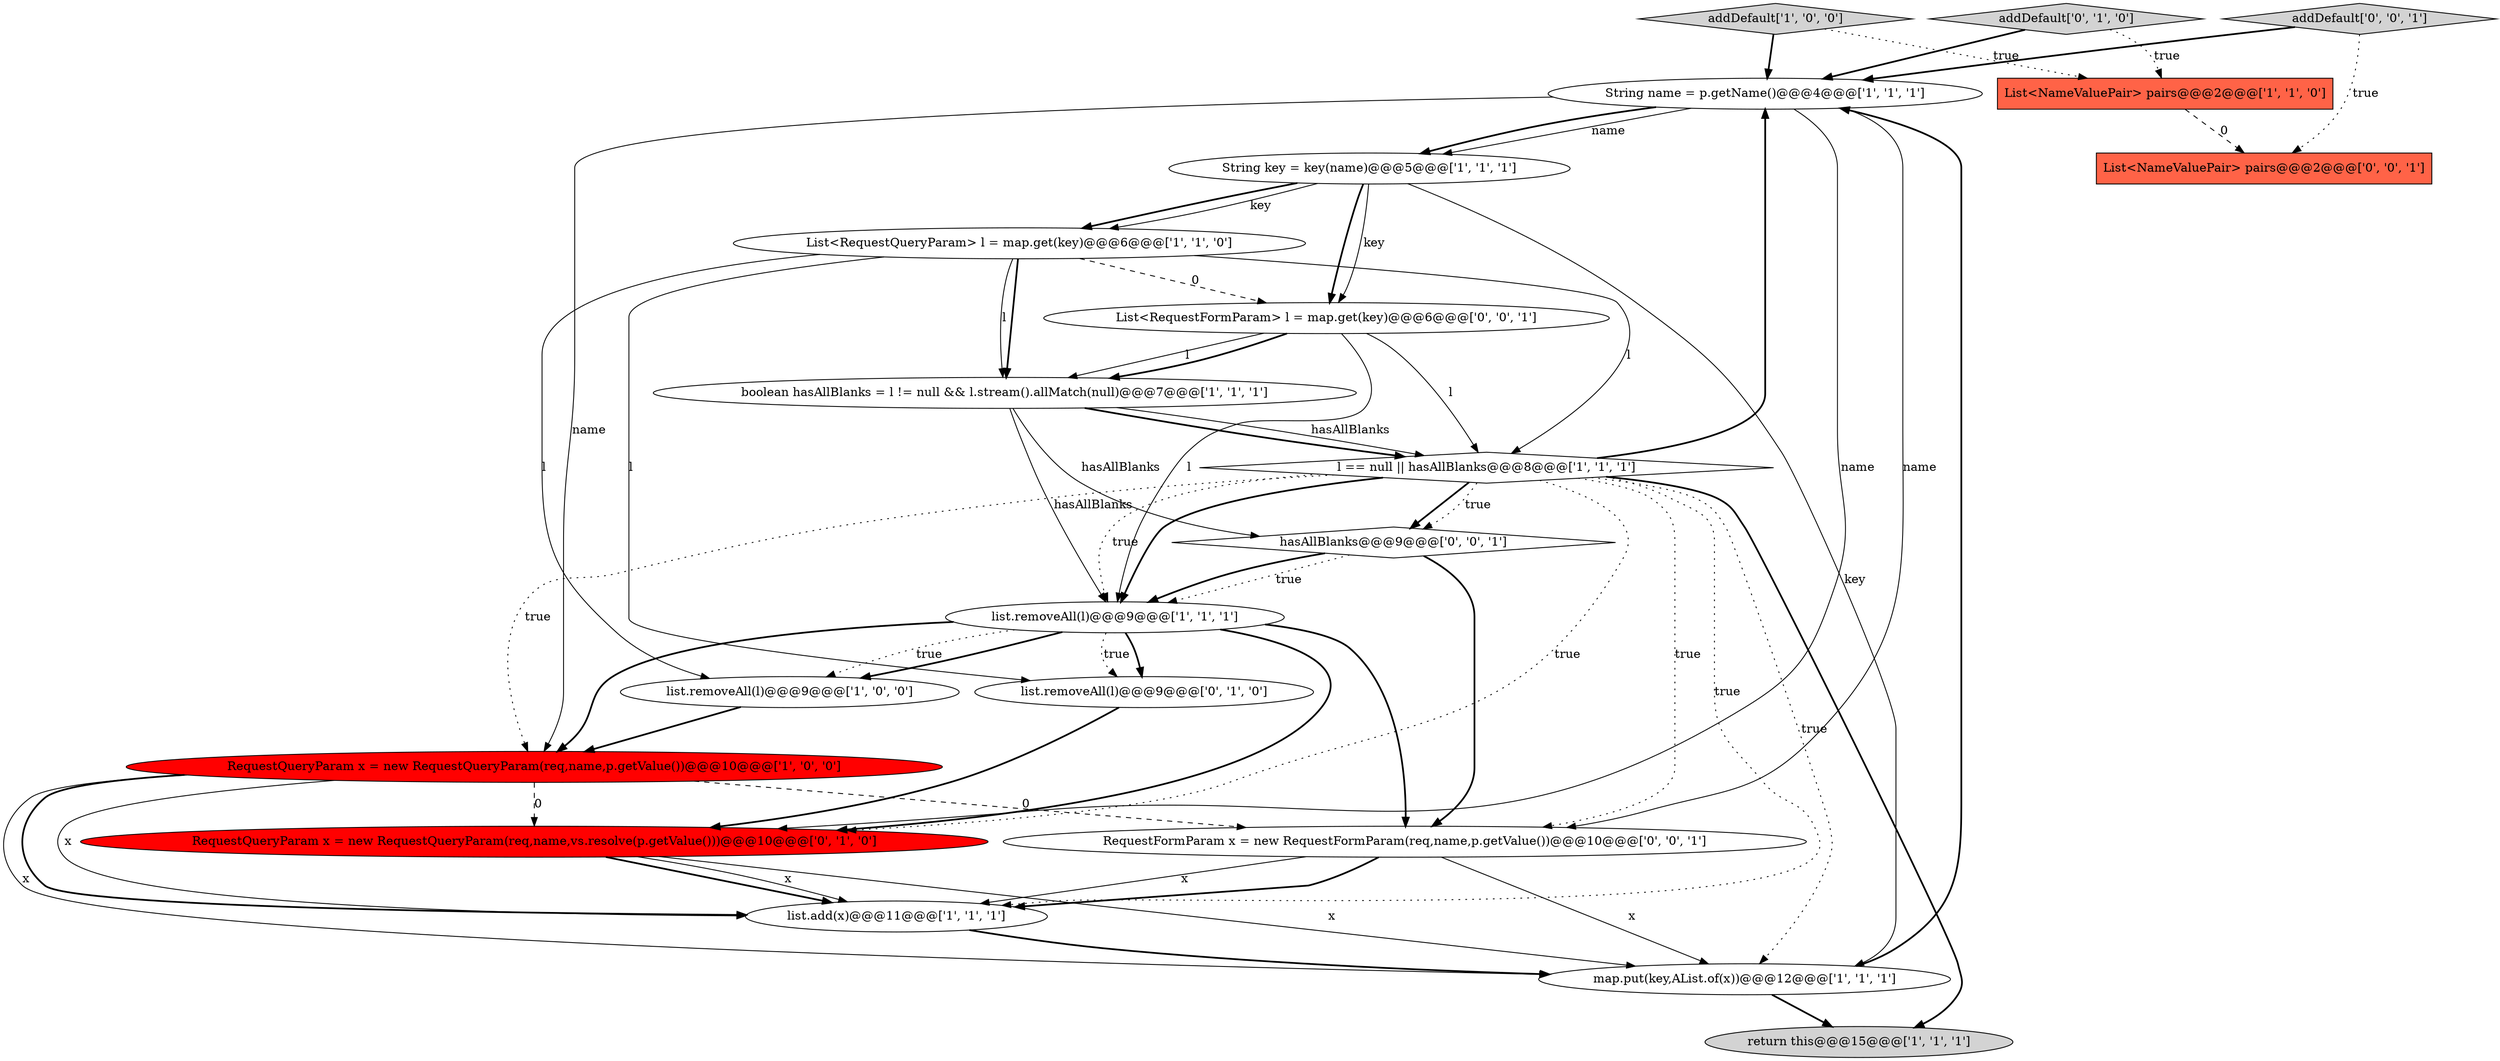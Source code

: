 digraph {
11 [style = filled, label = "String name = p.getName()@@@4@@@['1', '1', '1']", fillcolor = white, shape = ellipse image = "AAA0AAABBB1BBB"];
13 [style = filled, label = "addDefault['0', '1', '0']", fillcolor = lightgray, shape = diamond image = "AAA0AAABBB2BBB"];
16 [style = filled, label = "hasAllBlanks@@@9@@@['0', '0', '1']", fillcolor = white, shape = diamond image = "AAA0AAABBB3BBB"];
15 [style = filled, label = "list.removeAll(l)@@@9@@@['0', '1', '0']", fillcolor = white, shape = ellipse image = "AAA0AAABBB2BBB"];
14 [style = filled, label = "RequestQueryParam x = new RequestQueryParam(req,name,vs.resolve(p.getValue()))@@@10@@@['0', '1', '0']", fillcolor = red, shape = ellipse image = "AAA1AAABBB2BBB"];
18 [style = filled, label = "RequestFormParam x = new RequestFormParam(req,name,p.getValue())@@@10@@@['0', '0', '1']", fillcolor = white, shape = ellipse image = "AAA0AAABBB3BBB"];
10 [style = filled, label = "list.add(x)@@@11@@@['1', '1', '1']", fillcolor = white, shape = ellipse image = "AAA0AAABBB1BBB"];
2 [style = filled, label = "return this@@@15@@@['1', '1', '1']", fillcolor = lightgray, shape = ellipse image = "AAA0AAABBB1BBB"];
3 [style = filled, label = "RequestQueryParam x = new RequestQueryParam(req,name,p.getValue())@@@10@@@['1', '0', '0']", fillcolor = red, shape = ellipse image = "AAA1AAABBB1BBB"];
9 [style = filled, label = "addDefault['1', '0', '0']", fillcolor = lightgray, shape = diamond image = "AAA0AAABBB1BBB"];
6 [style = filled, label = "String key = key(name)@@@5@@@['1', '1', '1']", fillcolor = white, shape = ellipse image = "AAA0AAABBB1BBB"];
12 [style = filled, label = "list.removeAll(l)@@@9@@@['1', '1', '1']", fillcolor = white, shape = ellipse image = "AAA0AAABBB1BBB"];
0 [style = filled, label = "List<NameValuePair> pairs@@@2@@@['1', '1', '0']", fillcolor = tomato, shape = box image = "AAA0AAABBB1BBB"];
20 [style = filled, label = "addDefault['0', '0', '1']", fillcolor = lightgray, shape = diamond image = "AAA0AAABBB3BBB"];
5 [style = filled, label = "map.put(key,AList.of(x))@@@12@@@['1', '1', '1']", fillcolor = white, shape = ellipse image = "AAA0AAABBB1BBB"];
7 [style = filled, label = "l == null || hasAllBlanks@@@8@@@['1', '1', '1']", fillcolor = white, shape = diamond image = "AAA0AAABBB1BBB"];
4 [style = filled, label = "List<RequestQueryParam> l = map.get(key)@@@6@@@['1', '1', '0']", fillcolor = white, shape = ellipse image = "AAA0AAABBB1BBB"];
1 [style = filled, label = "list.removeAll(l)@@@9@@@['1', '0', '0']", fillcolor = white, shape = ellipse image = "AAA0AAABBB1BBB"];
19 [style = filled, label = "List<RequestFormParam> l = map.get(key)@@@6@@@['0', '0', '1']", fillcolor = white, shape = ellipse image = "AAA0AAABBB3BBB"];
8 [style = filled, label = "boolean hasAllBlanks = l != null && l.stream().allMatch(null)@@@7@@@['1', '1', '1']", fillcolor = white, shape = ellipse image = "AAA0AAABBB1BBB"];
17 [style = filled, label = "List<NameValuePair> pairs@@@2@@@['0', '0', '1']", fillcolor = tomato, shape = box image = "AAA0AAABBB3BBB"];
11->3 [style = solid, label="name"];
7->11 [style = bold, label=""];
16->18 [style = bold, label=""];
7->10 [style = dotted, label="true"];
9->0 [style = dotted, label="true"];
9->11 [style = bold, label=""];
16->12 [style = dotted, label="true"];
4->8 [style = solid, label="l"];
18->5 [style = solid, label="x"];
15->14 [style = bold, label=""];
7->12 [style = bold, label=""];
20->17 [style = dotted, label="true"];
19->12 [style = solid, label="l"];
3->18 [style = dashed, label="0"];
11->6 [style = bold, label=""];
12->15 [style = bold, label=""];
1->3 [style = bold, label=""];
12->15 [style = dotted, label="true"];
12->1 [style = dotted, label="true"];
14->10 [style = bold, label=""];
19->8 [style = solid, label="l"];
6->19 [style = bold, label=""];
6->5 [style = solid, label="key"];
11->14 [style = solid, label="name"];
20->11 [style = bold, label=""];
8->12 [style = solid, label="hasAllBlanks"];
12->1 [style = bold, label=""];
0->17 [style = dashed, label="0"];
13->11 [style = bold, label=""];
4->7 [style = solid, label="l"];
19->7 [style = solid, label="l"];
19->8 [style = bold, label=""];
8->7 [style = bold, label=""];
11->6 [style = solid, label="name"];
7->12 [style = dotted, label="true"];
7->5 [style = dotted, label="true"];
3->10 [style = bold, label=""];
6->4 [style = bold, label=""];
5->2 [style = bold, label=""];
4->1 [style = solid, label="l"];
10->5 [style = bold, label=""];
18->10 [style = bold, label=""];
4->15 [style = solid, label="l"];
7->3 [style = dotted, label="true"];
13->0 [style = dotted, label="true"];
11->18 [style = solid, label="name"];
7->2 [style = bold, label=""];
7->16 [style = bold, label=""];
12->14 [style = bold, label=""];
6->19 [style = solid, label="key"];
12->18 [style = bold, label=""];
7->16 [style = dotted, label="true"];
3->10 [style = solid, label="x"];
7->18 [style = dotted, label="true"];
4->8 [style = bold, label=""];
14->5 [style = solid, label="x"];
4->19 [style = dashed, label="0"];
5->11 [style = bold, label=""];
8->16 [style = solid, label="hasAllBlanks"];
12->3 [style = bold, label=""];
3->14 [style = dashed, label="0"];
8->7 [style = solid, label="hasAllBlanks"];
18->10 [style = solid, label="x"];
6->4 [style = solid, label="key"];
14->10 [style = solid, label="x"];
16->12 [style = bold, label=""];
3->5 [style = solid, label="x"];
7->14 [style = dotted, label="true"];
}
